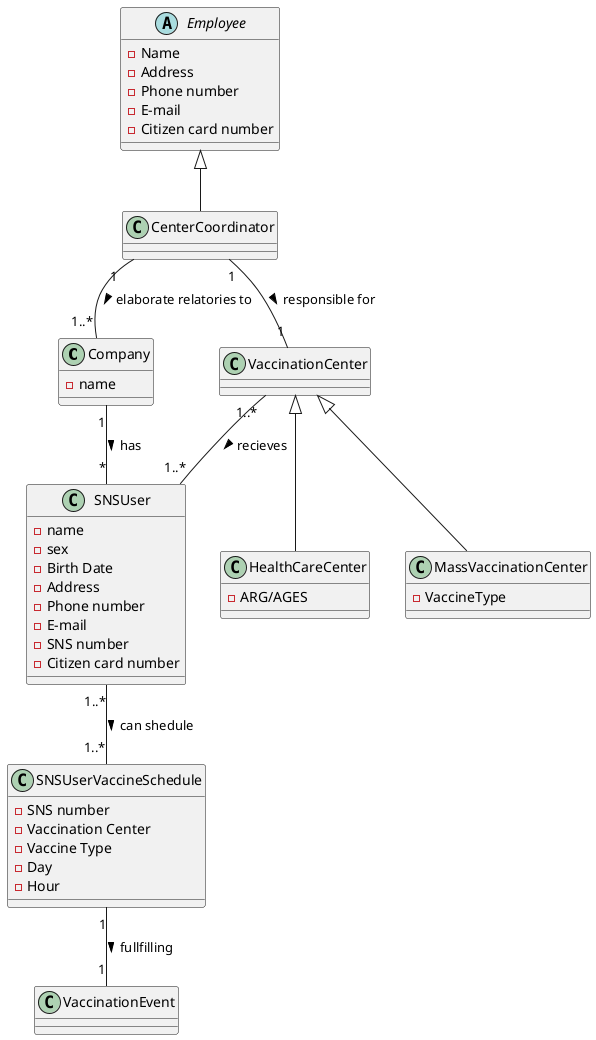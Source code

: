 @startuml
'https://plantuml.com/sequence-diagram

class Company {
-name
}

class SNSUser {
-name
-sex
-Birth Date
-Address
-Phone number
-E-mail
-SNS number
-Citizen card number
}

class SNSUserVaccineSchedule {
- SNS number
- Vaccination Center
- Vaccine Type
- Day
- Hour
}

class VaccinationEvent{
}

abstract Employee {
-Name
-Address
-Phone number
-E-mail
-Citizen card number
}
class HealthCareCenter extends VaccinationCenter{
-ARG/AGES
}
class MassVaccinationCenter extends VaccinationCenter{
-VaccineType
}
class CenterCoordinator extends Employee




SNSUser "1..*" -- "1..*" SNSUserVaccineSchedule : can shedule >
SNSUserVaccineSchedule "1" -- "1" VaccinationEvent : fullfilling >
Company "1" -- "*" SNSUser : has >
CenterCoordinator "1" -- "1" VaccinationCenter : responsible for >
CenterCoordinator "1" -- "1..*" Company : elaborate relatories to >
VaccinationCenter "1..*" -- "1..*" SNSUser : recieves >





@enduml